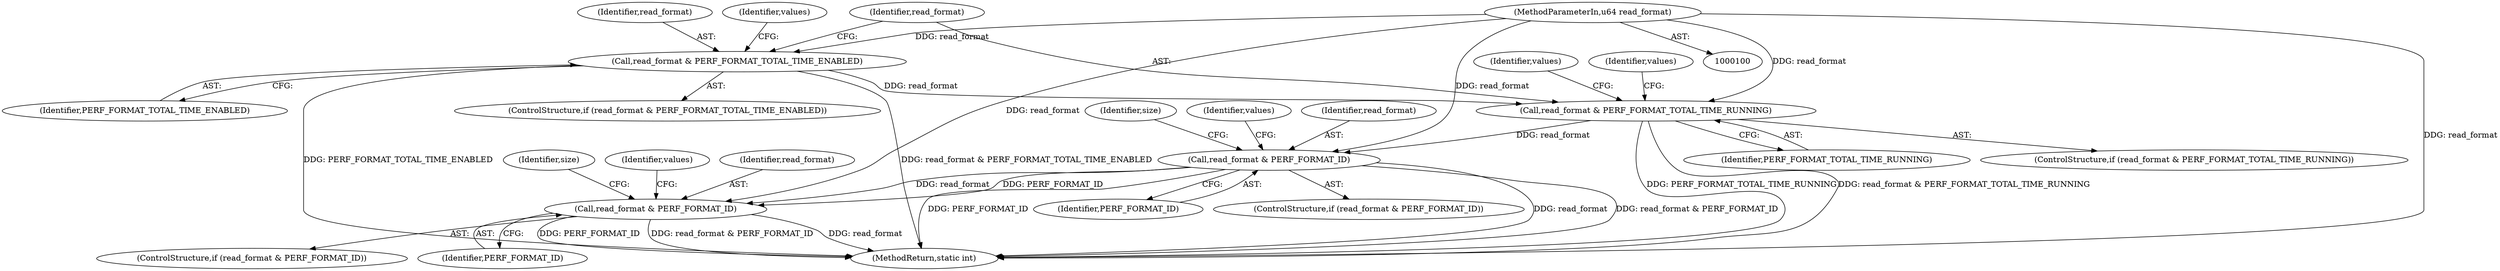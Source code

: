 digraph "0_linux_f63a8daa5812afef4f06c962351687e1ff9ccb2b_4@API" {
"1000224" [label="(Call,read_format & PERF_FORMAT_ID)"];
"1000181" [label="(Call,read_format & PERF_FORMAT_ID)"];
"1000165" [label="(Call,read_format & PERF_FORMAT_TOTAL_TIME_RUNNING)"];
"1000155" [label="(Call,read_format & PERF_FORMAT_TOTAL_TIME_ENABLED)"];
"1000102" [label="(MethodParameterIn,u64 read_format)"];
"1000256" [label="(MethodReturn,static int)"];
"1000192" [label="(Identifier,size)"];
"1000165" [label="(Call,read_format & PERF_FORMAT_TOTAL_TIME_RUNNING)"];
"1000186" [label="(Identifier,values)"];
"1000183" [label="(Identifier,PERF_FORMAT_ID)"];
"1000235" [label="(Identifier,size)"];
"1000224" [label="(Call,read_format & PERF_FORMAT_ID)"];
"1000170" [label="(Identifier,values)"];
"1000155" [label="(Call,read_format & PERF_FORMAT_TOTAL_TIME_ENABLED)"];
"1000164" [label="(ControlStructure,if (read_format & PERF_FORMAT_TOTAL_TIME_RUNNING))"];
"1000176" [label="(Identifier,values)"];
"1000226" [label="(Identifier,PERF_FORMAT_ID)"];
"1000166" [label="(Identifier,read_format)"];
"1000181" [label="(Call,read_format & PERF_FORMAT_ID)"];
"1000180" [label="(ControlStructure,if (read_format & PERF_FORMAT_ID))"];
"1000167" [label="(Identifier,PERF_FORMAT_TOTAL_TIME_RUNNING)"];
"1000229" [label="(Identifier,values)"];
"1000223" [label="(ControlStructure,if (read_format & PERF_FORMAT_ID))"];
"1000225" [label="(Identifier,read_format)"];
"1000157" [label="(Identifier,PERF_FORMAT_TOTAL_TIME_ENABLED)"];
"1000156" [label="(Identifier,read_format)"];
"1000154" [label="(ControlStructure,if (read_format & PERF_FORMAT_TOTAL_TIME_ENABLED))"];
"1000160" [label="(Identifier,values)"];
"1000102" [label="(MethodParameterIn,u64 read_format)"];
"1000182" [label="(Identifier,read_format)"];
"1000224" -> "1000223"  [label="AST: "];
"1000224" -> "1000226"  [label="CFG: "];
"1000225" -> "1000224"  [label="AST: "];
"1000226" -> "1000224"  [label="AST: "];
"1000229" -> "1000224"  [label="CFG: "];
"1000235" -> "1000224"  [label="CFG: "];
"1000224" -> "1000256"  [label="DDG: read_format"];
"1000224" -> "1000256"  [label="DDG: PERF_FORMAT_ID"];
"1000224" -> "1000256"  [label="DDG: read_format & PERF_FORMAT_ID"];
"1000181" -> "1000224"  [label="DDG: read_format"];
"1000181" -> "1000224"  [label="DDG: PERF_FORMAT_ID"];
"1000102" -> "1000224"  [label="DDG: read_format"];
"1000181" -> "1000180"  [label="AST: "];
"1000181" -> "1000183"  [label="CFG: "];
"1000182" -> "1000181"  [label="AST: "];
"1000183" -> "1000181"  [label="AST: "];
"1000186" -> "1000181"  [label="CFG: "];
"1000192" -> "1000181"  [label="CFG: "];
"1000181" -> "1000256"  [label="DDG: read_format"];
"1000181" -> "1000256"  [label="DDG: read_format & PERF_FORMAT_ID"];
"1000181" -> "1000256"  [label="DDG: PERF_FORMAT_ID"];
"1000165" -> "1000181"  [label="DDG: read_format"];
"1000102" -> "1000181"  [label="DDG: read_format"];
"1000165" -> "1000164"  [label="AST: "];
"1000165" -> "1000167"  [label="CFG: "];
"1000166" -> "1000165"  [label="AST: "];
"1000167" -> "1000165"  [label="AST: "];
"1000170" -> "1000165"  [label="CFG: "];
"1000176" -> "1000165"  [label="CFG: "];
"1000165" -> "1000256"  [label="DDG: PERF_FORMAT_TOTAL_TIME_RUNNING"];
"1000165" -> "1000256"  [label="DDG: read_format & PERF_FORMAT_TOTAL_TIME_RUNNING"];
"1000155" -> "1000165"  [label="DDG: read_format"];
"1000102" -> "1000165"  [label="DDG: read_format"];
"1000155" -> "1000154"  [label="AST: "];
"1000155" -> "1000157"  [label="CFG: "];
"1000156" -> "1000155"  [label="AST: "];
"1000157" -> "1000155"  [label="AST: "];
"1000160" -> "1000155"  [label="CFG: "];
"1000166" -> "1000155"  [label="CFG: "];
"1000155" -> "1000256"  [label="DDG: PERF_FORMAT_TOTAL_TIME_ENABLED"];
"1000155" -> "1000256"  [label="DDG: read_format & PERF_FORMAT_TOTAL_TIME_ENABLED"];
"1000102" -> "1000155"  [label="DDG: read_format"];
"1000102" -> "1000100"  [label="AST: "];
"1000102" -> "1000256"  [label="DDG: read_format"];
}
